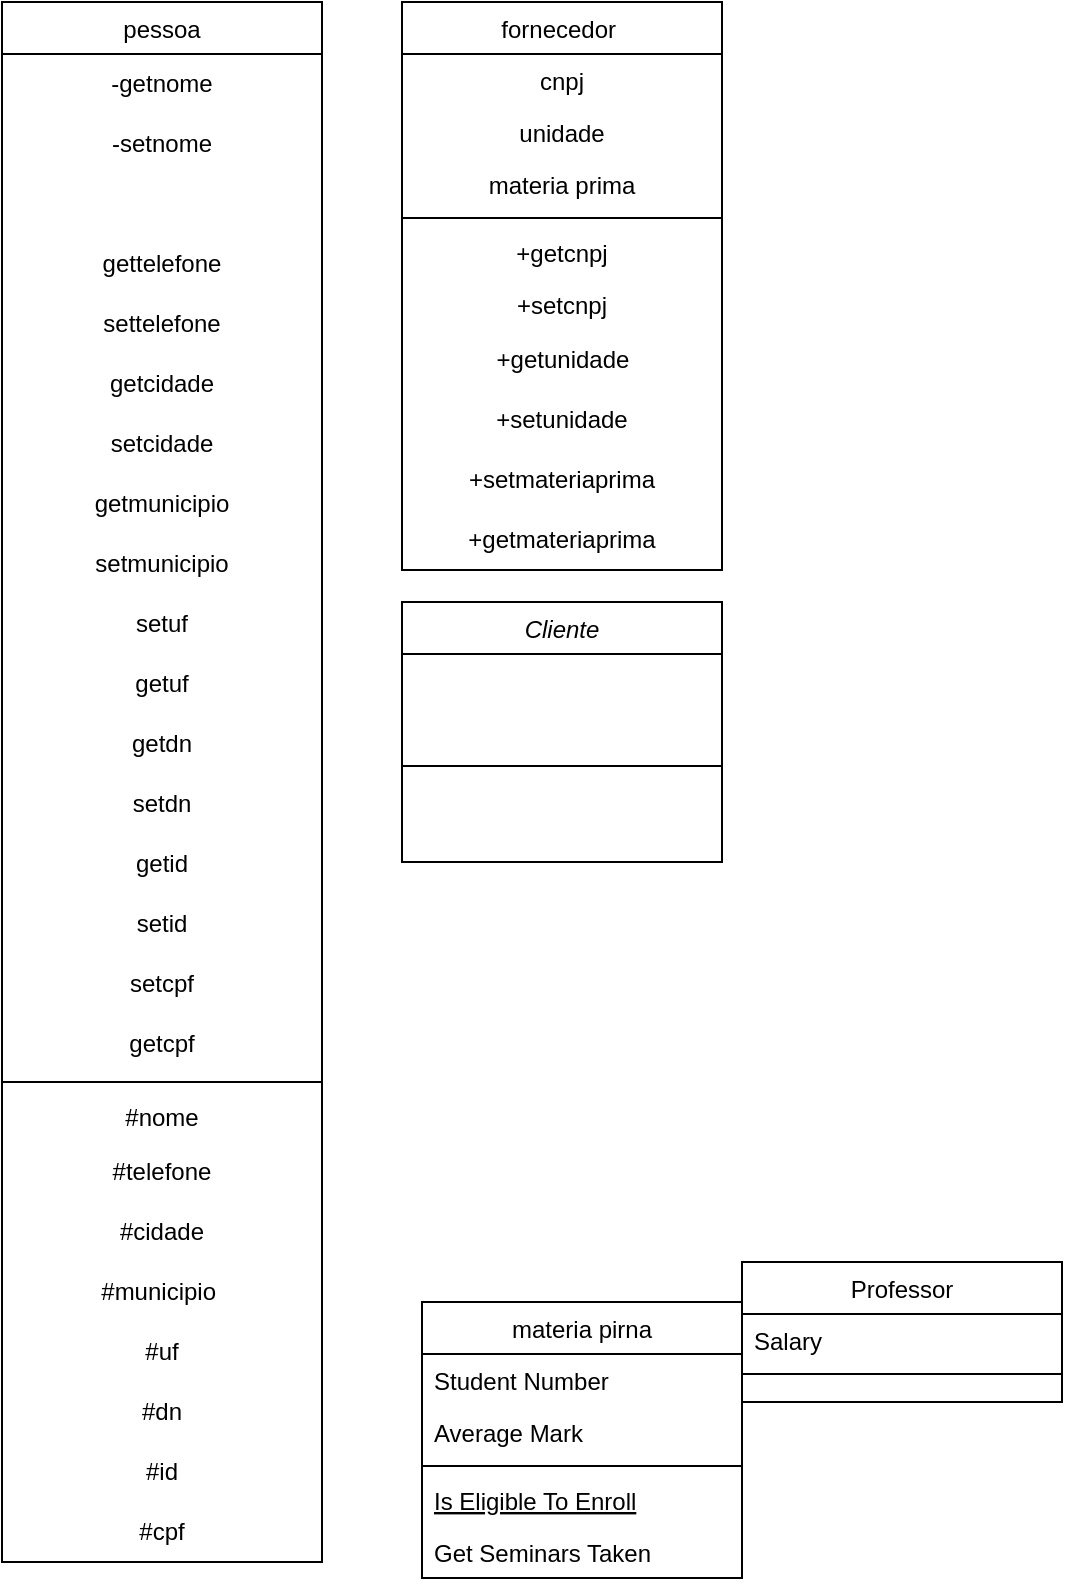 <mxfile version="24.5.5" type="device">
  <diagram id="C5RBs43oDa-KdzZeNtuy" name="Page-1">
    <mxGraphModel dx="2074" dy="1849" grid="1" gridSize="10" guides="1" tooltips="1" connect="1" arrows="1" fold="1" page="1" pageScale="1" pageWidth="827" pageHeight="1169" math="0" shadow="0">
      <root>
        <mxCell id="WIyWlLk6GJQsqaUBKTNV-0" />
        <mxCell id="WIyWlLk6GJQsqaUBKTNV-1" parent="WIyWlLk6GJQsqaUBKTNV-0" />
        <mxCell id="zkfFHV4jXpPFQw0GAbJ--0" value="Cliente" style="swimlane;fontStyle=2;align=center;verticalAlign=top;childLayout=stackLayout;horizontal=1;startSize=26;horizontalStack=0;resizeParent=1;resizeLast=0;collapsible=1;marginBottom=0;rounded=0;shadow=0;strokeWidth=1;" parent="WIyWlLk6GJQsqaUBKTNV-1" vertex="1">
          <mxGeometry x="160" y="30" width="160" height="130" as="geometry">
            <mxRectangle x="230" y="140" width="160" height="26" as="alternateBounds" />
          </mxGeometry>
        </mxCell>
        <mxCell id="zkfFHV4jXpPFQw0GAbJ--1" value="&#xa;" style="text;align=left;verticalAlign=top;spacingLeft=4;spacingRight=4;overflow=hidden;rotatable=0;points=[[0,0.5],[1,0.5]];portConstraint=eastwest;" parent="zkfFHV4jXpPFQw0GAbJ--0" vertex="1">
          <mxGeometry y="26" width="160" height="26" as="geometry" />
        </mxCell>
        <mxCell id="zkfFHV4jXpPFQw0GAbJ--3" value="&#xa;" style="text;align=left;verticalAlign=top;spacingLeft=4;spacingRight=4;overflow=hidden;rotatable=0;points=[[0,0.5],[1,0.5]];portConstraint=eastwest;rounded=0;shadow=0;html=0;" parent="zkfFHV4jXpPFQw0GAbJ--0" vertex="1">
          <mxGeometry y="52" width="160" height="26" as="geometry" />
        </mxCell>
        <mxCell id="zkfFHV4jXpPFQw0GAbJ--4" value="" style="line;html=1;strokeWidth=1;align=left;verticalAlign=middle;spacingTop=-1;spacingLeft=3;spacingRight=3;rotatable=0;labelPosition=right;points=[];portConstraint=eastwest;" parent="zkfFHV4jXpPFQw0GAbJ--0" vertex="1">
          <mxGeometry y="78" width="160" height="8" as="geometry" />
        </mxCell>
        <mxCell id="zkfFHV4jXpPFQw0GAbJ--6" value="materia pirna" style="swimlane;fontStyle=0;align=center;verticalAlign=top;childLayout=stackLayout;horizontal=1;startSize=26;horizontalStack=0;resizeParent=1;resizeLast=0;collapsible=1;marginBottom=0;rounded=0;shadow=0;strokeWidth=1;" parent="WIyWlLk6GJQsqaUBKTNV-1" vertex="1">
          <mxGeometry x="170" y="380" width="160" height="138" as="geometry">
            <mxRectangle x="130" y="380" width="160" height="26" as="alternateBounds" />
          </mxGeometry>
        </mxCell>
        <mxCell id="zkfFHV4jXpPFQw0GAbJ--7" value="Student Number" style="text;align=left;verticalAlign=top;spacingLeft=4;spacingRight=4;overflow=hidden;rotatable=0;points=[[0,0.5],[1,0.5]];portConstraint=eastwest;" parent="zkfFHV4jXpPFQw0GAbJ--6" vertex="1">
          <mxGeometry y="26" width="160" height="26" as="geometry" />
        </mxCell>
        <mxCell id="zkfFHV4jXpPFQw0GAbJ--8" value="Average Mark" style="text;align=left;verticalAlign=top;spacingLeft=4;spacingRight=4;overflow=hidden;rotatable=0;points=[[0,0.5],[1,0.5]];portConstraint=eastwest;rounded=0;shadow=0;html=0;" parent="zkfFHV4jXpPFQw0GAbJ--6" vertex="1">
          <mxGeometry y="52" width="160" height="26" as="geometry" />
        </mxCell>
        <mxCell id="zkfFHV4jXpPFQw0GAbJ--9" value="" style="line;html=1;strokeWidth=1;align=left;verticalAlign=middle;spacingTop=-1;spacingLeft=3;spacingRight=3;rotatable=0;labelPosition=right;points=[];portConstraint=eastwest;" parent="zkfFHV4jXpPFQw0GAbJ--6" vertex="1">
          <mxGeometry y="78" width="160" height="8" as="geometry" />
        </mxCell>
        <mxCell id="zkfFHV4jXpPFQw0GAbJ--10" value="Is Eligible To Enroll" style="text;align=left;verticalAlign=top;spacingLeft=4;spacingRight=4;overflow=hidden;rotatable=0;points=[[0,0.5],[1,0.5]];portConstraint=eastwest;fontStyle=4" parent="zkfFHV4jXpPFQw0GAbJ--6" vertex="1">
          <mxGeometry y="86" width="160" height="26" as="geometry" />
        </mxCell>
        <mxCell id="zkfFHV4jXpPFQw0GAbJ--11" value="Get Seminars Taken" style="text;align=left;verticalAlign=top;spacingLeft=4;spacingRight=4;overflow=hidden;rotatable=0;points=[[0,0.5],[1,0.5]];portConstraint=eastwest;" parent="zkfFHV4jXpPFQw0GAbJ--6" vertex="1">
          <mxGeometry y="112" width="160" height="26" as="geometry" />
        </mxCell>
        <mxCell id="zkfFHV4jXpPFQw0GAbJ--13" value="Professor" style="swimlane;fontStyle=0;align=center;verticalAlign=top;childLayout=stackLayout;horizontal=1;startSize=26;horizontalStack=0;resizeParent=1;resizeLast=0;collapsible=1;marginBottom=0;rounded=0;shadow=0;strokeWidth=1;" parent="WIyWlLk6GJQsqaUBKTNV-1" vertex="1">
          <mxGeometry x="330" y="360" width="160" height="70" as="geometry">
            <mxRectangle x="340" y="380" width="170" height="26" as="alternateBounds" />
          </mxGeometry>
        </mxCell>
        <mxCell id="zkfFHV4jXpPFQw0GAbJ--14" value="Salary" style="text;align=left;verticalAlign=top;spacingLeft=4;spacingRight=4;overflow=hidden;rotatable=0;points=[[0,0.5],[1,0.5]];portConstraint=eastwest;" parent="zkfFHV4jXpPFQw0GAbJ--13" vertex="1">
          <mxGeometry y="26" width="160" height="26" as="geometry" />
        </mxCell>
        <mxCell id="zkfFHV4jXpPFQw0GAbJ--15" value="" style="line;html=1;strokeWidth=1;align=left;verticalAlign=middle;spacingTop=-1;spacingLeft=3;spacingRight=3;rotatable=0;labelPosition=right;points=[];portConstraint=eastwest;" parent="zkfFHV4jXpPFQw0GAbJ--13" vertex="1">
          <mxGeometry y="52" width="160" height="8" as="geometry" />
        </mxCell>
        <mxCell id="zkfFHV4jXpPFQw0GAbJ--17" value="fornecedor " style="swimlane;fontStyle=0;align=center;verticalAlign=top;childLayout=stackLayout;horizontal=1;startSize=26;horizontalStack=0;resizeParent=1;resizeLast=0;collapsible=1;marginBottom=0;rounded=0;shadow=0;strokeWidth=1;" parent="WIyWlLk6GJQsqaUBKTNV-1" vertex="1">
          <mxGeometry x="160" y="-270" width="160" height="284" as="geometry">
            <mxRectangle x="550" y="140" width="160" height="26" as="alternateBounds" />
          </mxGeometry>
        </mxCell>
        <mxCell id="zkfFHV4jXpPFQw0GAbJ--18" value="cnpj" style="text;align=center;verticalAlign=top;spacingLeft=4;spacingRight=4;overflow=hidden;rotatable=0;points=[[0,0.5],[1,0.5]];portConstraint=eastwest;" parent="zkfFHV4jXpPFQw0GAbJ--17" vertex="1">
          <mxGeometry y="26" width="160" height="26" as="geometry" />
        </mxCell>
        <mxCell id="zkfFHV4jXpPFQw0GAbJ--19" value="unidade" style="text;align=center;verticalAlign=top;spacingLeft=4;spacingRight=4;overflow=hidden;rotatable=0;points=[[0,0.5],[1,0.5]];portConstraint=eastwest;rounded=0;shadow=0;html=0;" parent="zkfFHV4jXpPFQw0GAbJ--17" vertex="1">
          <mxGeometry y="52" width="160" height="26" as="geometry" />
        </mxCell>
        <mxCell id="zkfFHV4jXpPFQw0GAbJ--22" value="materia prima&#xa;" style="text;align=center;verticalAlign=top;spacingLeft=4;spacingRight=4;overflow=hidden;rotatable=0;points=[[0,0.5],[1,0.5]];portConstraint=eastwest;rounded=0;shadow=0;html=0;" parent="zkfFHV4jXpPFQw0GAbJ--17" vertex="1">
          <mxGeometry y="78" width="160" height="26" as="geometry" />
        </mxCell>
        <mxCell id="zkfFHV4jXpPFQw0GAbJ--23" value="" style="line;html=1;strokeWidth=1;align=center;verticalAlign=middle;spacingTop=-1;spacingLeft=3;spacingRight=3;rotatable=0;labelPosition=right;points=[];portConstraint=eastwest;" parent="zkfFHV4jXpPFQw0GAbJ--17" vertex="1">
          <mxGeometry y="104" width="160" height="8" as="geometry" />
        </mxCell>
        <mxCell id="zkfFHV4jXpPFQw0GAbJ--24" value="+getcnpj" style="text;align=center;verticalAlign=top;spacingLeft=4;spacingRight=4;overflow=hidden;rotatable=0;points=[[0,0.5],[1,0.5]];portConstraint=eastwest;" parent="zkfFHV4jXpPFQw0GAbJ--17" vertex="1">
          <mxGeometry y="112" width="160" height="26" as="geometry" />
        </mxCell>
        <mxCell id="zkfFHV4jXpPFQw0GAbJ--25" value="+setcnpj" style="text;align=center;verticalAlign=top;spacingLeft=4;spacingRight=4;overflow=hidden;rotatable=0;points=[[0,0.5],[1,0.5]];portConstraint=eastwest;" parent="zkfFHV4jXpPFQw0GAbJ--17" vertex="1">
          <mxGeometry y="138" width="160" height="26" as="geometry" />
        </mxCell>
        <mxCell id="Mgq2r2dambngGXg2qCNa-32" value="+getunidade" style="text;html=1;align=center;verticalAlign=middle;resizable=0;points=[];autosize=1;strokeColor=none;fillColor=none;" vertex="1" parent="zkfFHV4jXpPFQw0GAbJ--17">
          <mxGeometry y="164" width="160" height="30" as="geometry" />
        </mxCell>
        <mxCell id="Mgq2r2dambngGXg2qCNa-33" value="+setunidade" style="text;html=1;align=center;verticalAlign=middle;whiteSpace=wrap;rounded=0;" vertex="1" parent="zkfFHV4jXpPFQw0GAbJ--17">
          <mxGeometry y="194" width="160" height="30" as="geometry" />
        </mxCell>
        <mxCell id="Mgq2r2dambngGXg2qCNa-34" value="+setmateriaprima" style="text;html=1;align=center;verticalAlign=middle;whiteSpace=wrap;rounded=0;" vertex="1" parent="zkfFHV4jXpPFQw0GAbJ--17">
          <mxGeometry y="224" width="160" height="30" as="geometry" />
        </mxCell>
        <mxCell id="Mgq2r2dambngGXg2qCNa-35" value="+getmateriaprima" style="text;html=1;align=center;verticalAlign=middle;whiteSpace=wrap;rounded=0;" vertex="1" parent="zkfFHV4jXpPFQw0GAbJ--17">
          <mxGeometry y="254" width="160" height="30" as="geometry" />
        </mxCell>
        <mxCell id="Mgq2r2dambngGXg2qCNa-0" value="pessoa" style="swimlane;fontStyle=0;align=center;verticalAlign=top;childLayout=stackLayout;horizontal=1;startSize=26;horizontalStack=0;resizeParent=1;resizeLast=0;collapsible=1;marginBottom=0;rounded=0;shadow=0;strokeWidth=1;" vertex="1" parent="WIyWlLk6GJQsqaUBKTNV-1">
          <mxGeometry x="-40" y="-270" width="160" height="780" as="geometry">
            <mxRectangle x="340" y="380" width="170" height="26" as="alternateBounds" />
          </mxGeometry>
        </mxCell>
        <mxCell id="Mgq2r2dambngGXg2qCNa-15" value="-getnome" style="text;html=1;align=center;verticalAlign=middle;whiteSpace=wrap;rounded=0;" vertex="1" parent="Mgq2r2dambngGXg2qCNa-0">
          <mxGeometry y="26" width="160" height="30" as="geometry" />
        </mxCell>
        <mxCell id="Mgq2r2dambngGXg2qCNa-16" value="-setnome" style="text;html=1;align=center;verticalAlign=middle;whiteSpace=wrap;rounded=0;" vertex="1" parent="Mgq2r2dambngGXg2qCNa-0">
          <mxGeometry y="56" width="160" height="30" as="geometry" />
        </mxCell>
        <mxCell id="Mgq2r2dambngGXg2qCNa-19" value="&lt;div&gt;&lt;br&gt;&lt;/div&gt;&lt;div&gt;&lt;br&gt;&lt;/div&gt;" style="text;html=1;align=center;verticalAlign=middle;whiteSpace=wrap;rounded=0;" vertex="1" parent="Mgq2r2dambngGXg2qCNa-0">
          <mxGeometry y="86" width="160" height="30" as="geometry" />
        </mxCell>
        <mxCell id="Mgq2r2dambngGXg2qCNa-21" value="gettelefone" style="text;html=1;align=center;verticalAlign=middle;whiteSpace=wrap;rounded=0;" vertex="1" parent="Mgq2r2dambngGXg2qCNa-0">
          <mxGeometry y="116" width="160" height="30" as="geometry" />
        </mxCell>
        <mxCell id="Mgq2r2dambngGXg2qCNa-20" value="settelefone" style="text;html=1;align=center;verticalAlign=middle;whiteSpace=wrap;rounded=0;" vertex="1" parent="Mgq2r2dambngGXg2qCNa-0">
          <mxGeometry y="146" width="160" height="30" as="geometry" />
        </mxCell>
        <mxCell id="Mgq2r2dambngGXg2qCNa-18" value="getcidade" style="text;html=1;align=center;verticalAlign=middle;whiteSpace=wrap;rounded=0;" vertex="1" parent="Mgq2r2dambngGXg2qCNa-0">
          <mxGeometry y="176" width="160" height="30" as="geometry" />
        </mxCell>
        <mxCell id="Mgq2r2dambngGXg2qCNa-24" value="setcidade" style="text;html=1;align=center;verticalAlign=middle;whiteSpace=wrap;rounded=0;" vertex="1" parent="Mgq2r2dambngGXg2qCNa-0">
          <mxGeometry y="206" width="160" height="30" as="geometry" />
        </mxCell>
        <mxCell id="Mgq2r2dambngGXg2qCNa-25" value="getmunicipio" style="text;html=1;align=center;verticalAlign=middle;whiteSpace=wrap;rounded=0;" vertex="1" parent="Mgq2r2dambngGXg2qCNa-0">
          <mxGeometry y="236" width="160" height="30" as="geometry" />
        </mxCell>
        <mxCell id="Mgq2r2dambngGXg2qCNa-29" value="setmunicipio" style="text;html=1;align=center;verticalAlign=middle;whiteSpace=wrap;rounded=0;" vertex="1" parent="Mgq2r2dambngGXg2qCNa-0">
          <mxGeometry y="266" width="160" height="30" as="geometry" />
        </mxCell>
        <mxCell id="Mgq2r2dambngGXg2qCNa-28" value="setuf" style="text;html=1;align=center;verticalAlign=middle;whiteSpace=wrap;rounded=0;" vertex="1" parent="Mgq2r2dambngGXg2qCNa-0">
          <mxGeometry y="296" width="160" height="30" as="geometry" />
        </mxCell>
        <mxCell id="Mgq2r2dambngGXg2qCNa-30" value="getuf" style="text;html=1;align=center;verticalAlign=middle;whiteSpace=wrap;rounded=0;" vertex="1" parent="Mgq2r2dambngGXg2qCNa-0">
          <mxGeometry y="326" width="160" height="30" as="geometry" />
        </mxCell>
        <mxCell id="Mgq2r2dambngGXg2qCNa-26" value="getdn" style="text;html=1;align=center;verticalAlign=middle;whiteSpace=wrap;rounded=0;" vertex="1" parent="Mgq2r2dambngGXg2qCNa-0">
          <mxGeometry y="356" width="160" height="30" as="geometry" />
        </mxCell>
        <mxCell id="Mgq2r2dambngGXg2qCNa-23" value="setdn" style="text;html=1;align=center;verticalAlign=middle;whiteSpace=wrap;rounded=0;" vertex="1" parent="Mgq2r2dambngGXg2qCNa-0">
          <mxGeometry y="386" width="160" height="30" as="geometry" />
        </mxCell>
        <mxCell id="Mgq2r2dambngGXg2qCNa-22" value="getid" style="text;html=1;align=center;verticalAlign=middle;whiteSpace=wrap;rounded=0;" vertex="1" parent="Mgq2r2dambngGXg2qCNa-0">
          <mxGeometry y="416" width="160" height="30" as="geometry" />
        </mxCell>
        <mxCell id="Mgq2r2dambngGXg2qCNa-27" value="setid" style="text;html=1;align=center;verticalAlign=middle;whiteSpace=wrap;rounded=0;" vertex="1" parent="Mgq2r2dambngGXg2qCNa-0">
          <mxGeometry y="446" width="160" height="30" as="geometry" />
        </mxCell>
        <mxCell id="Mgq2r2dambngGXg2qCNa-31" value="setcpf" style="text;html=1;align=center;verticalAlign=middle;whiteSpace=wrap;rounded=0;" vertex="1" parent="Mgq2r2dambngGXg2qCNa-0">
          <mxGeometry y="476" width="160" height="30" as="geometry" />
        </mxCell>
        <mxCell id="Mgq2r2dambngGXg2qCNa-17" value="getcpf" style="text;html=1;align=center;verticalAlign=middle;whiteSpace=wrap;rounded=0;" vertex="1" parent="Mgq2r2dambngGXg2qCNa-0">
          <mxGeometry y="506" width="160" height="30" as="geometry" />
        </mxCell>
        <mxCell id="Mgq2r2dambngGXg2qCNa-2" value="" style="line;html=1;strokeWidth=1;align=center;verticalAlign=middle;spacingTop=-1;spacingLeft=3;spacingRight=3;rotatable=0;labelPosition=right;points=[];portConstraint=eastwest;" vertex="1" parent="Mgq2r2dambngGXg2qCNa-0">
          <mxGeometry y="536" width="160" height="8" as="geometry" />
        </mxCell>
        <mxCell id="Mgq2r2dambngGXg2qCNa-1" value="#nome" style="text;align=center;verticalAlign=top;spacingLeft=4;spacingRight=4;overflow=hidden;rotatable=0;points=[[0,0.5],[1,0.5]];portConstraint=eastwest;" vertex="1" parent="Mgq2r2dambngGXg2qCNa-0">
          <mxGeometry y="544" width="160" height="26" as="geometry" />
        </mxCell>
        <mxCell id="Mgq2r2dambngGXg2qCNa-5" value="#telefone" style="text;html=1;align=center;verticalAlign=middle;whiteSpace=wrap;rounded=0;" vertex="1" parent="Mgq2r2dambngGXg2qCNa-0">
          <mxGeometry y="570" width="160" height="30" as="geometry" />
        </mxCell>
        <mxCell id="Mgq2r2dambngGXg2qCNa-4" value="#cidade" style="text;html=1;align=center;verticalAlign=middle;whiteSpace=wrap;rounded=0;" vertex="1" parent="Mgq2r2dambngGXg2qCNa-0">
          <mxGeometry y="600" width="160" height="30" as="geometry" />
        </mxCell>
        <mxCell id="Mgq2r2dambngGXg2qCNa-7" value="#municipio&amp;nbsp;" style="text;html=1;align=center;verticalAlign=middle;whiteSpace=wrap;rounded=0;" vertex="1" parent="Mgq2r2dambngGXg2qCNa-0">
          <mxGeometry y="630" width="160" height="30" as="geometry" />
        </mxCell>
        <mxCell id="Mgq2r2dambngGXg2qCNa-8" value="#uf" style="text;html=1;align=center;verticalAlign=middle;whiteSpace=wrap;rounded=0;" vertex="1" parent="Mgq2r2dambngGXg2qCNa-0">
          <mxGeometry y="660" width="160" height="30" as="geometry" />
        </mxCell>
        <mxCell id="Mgq2r2dambngGXg2qCNa-6" value="#dn" style="text;html=1;align=center;verticalAlign=middle;whiteSpace=wrap;rounded=0;" vertex="1" parent="Mgq2r2dambngGXg2qCNa-0">
          <mxGeometry y="690" width="160" height="30" as="geometry" />
        </mxCell>
        <mxCell id="Mgq2r2dambngGXg2qCNa-10" value="#id" style="text;html=1;align=center;verticalAlign=middle;whiteSpace=wrap;rounded=0;" vertex="1" parent="Mgq2r2dambngGXg2qCNa-0">
          <mxGeometry y="720" width="160" height="30" as="geometry" />
        </mxCell>
        <mxCell id="Mgq2r2dambngGXg2qCNa-9" value="#cpf" style="text;html=1;align=center;verticalAlign=middle;whiteSpace=wrap;rounded=0;" vertex="1" parent="Mgq2r2dambngGXg2qCNa-0">
          <mxGeometry y="750" width="160" height="30" as="geometry" />
        </mxCell>
      </root>
    </mxGraphModel>
  </diagram>
</mxfile>

